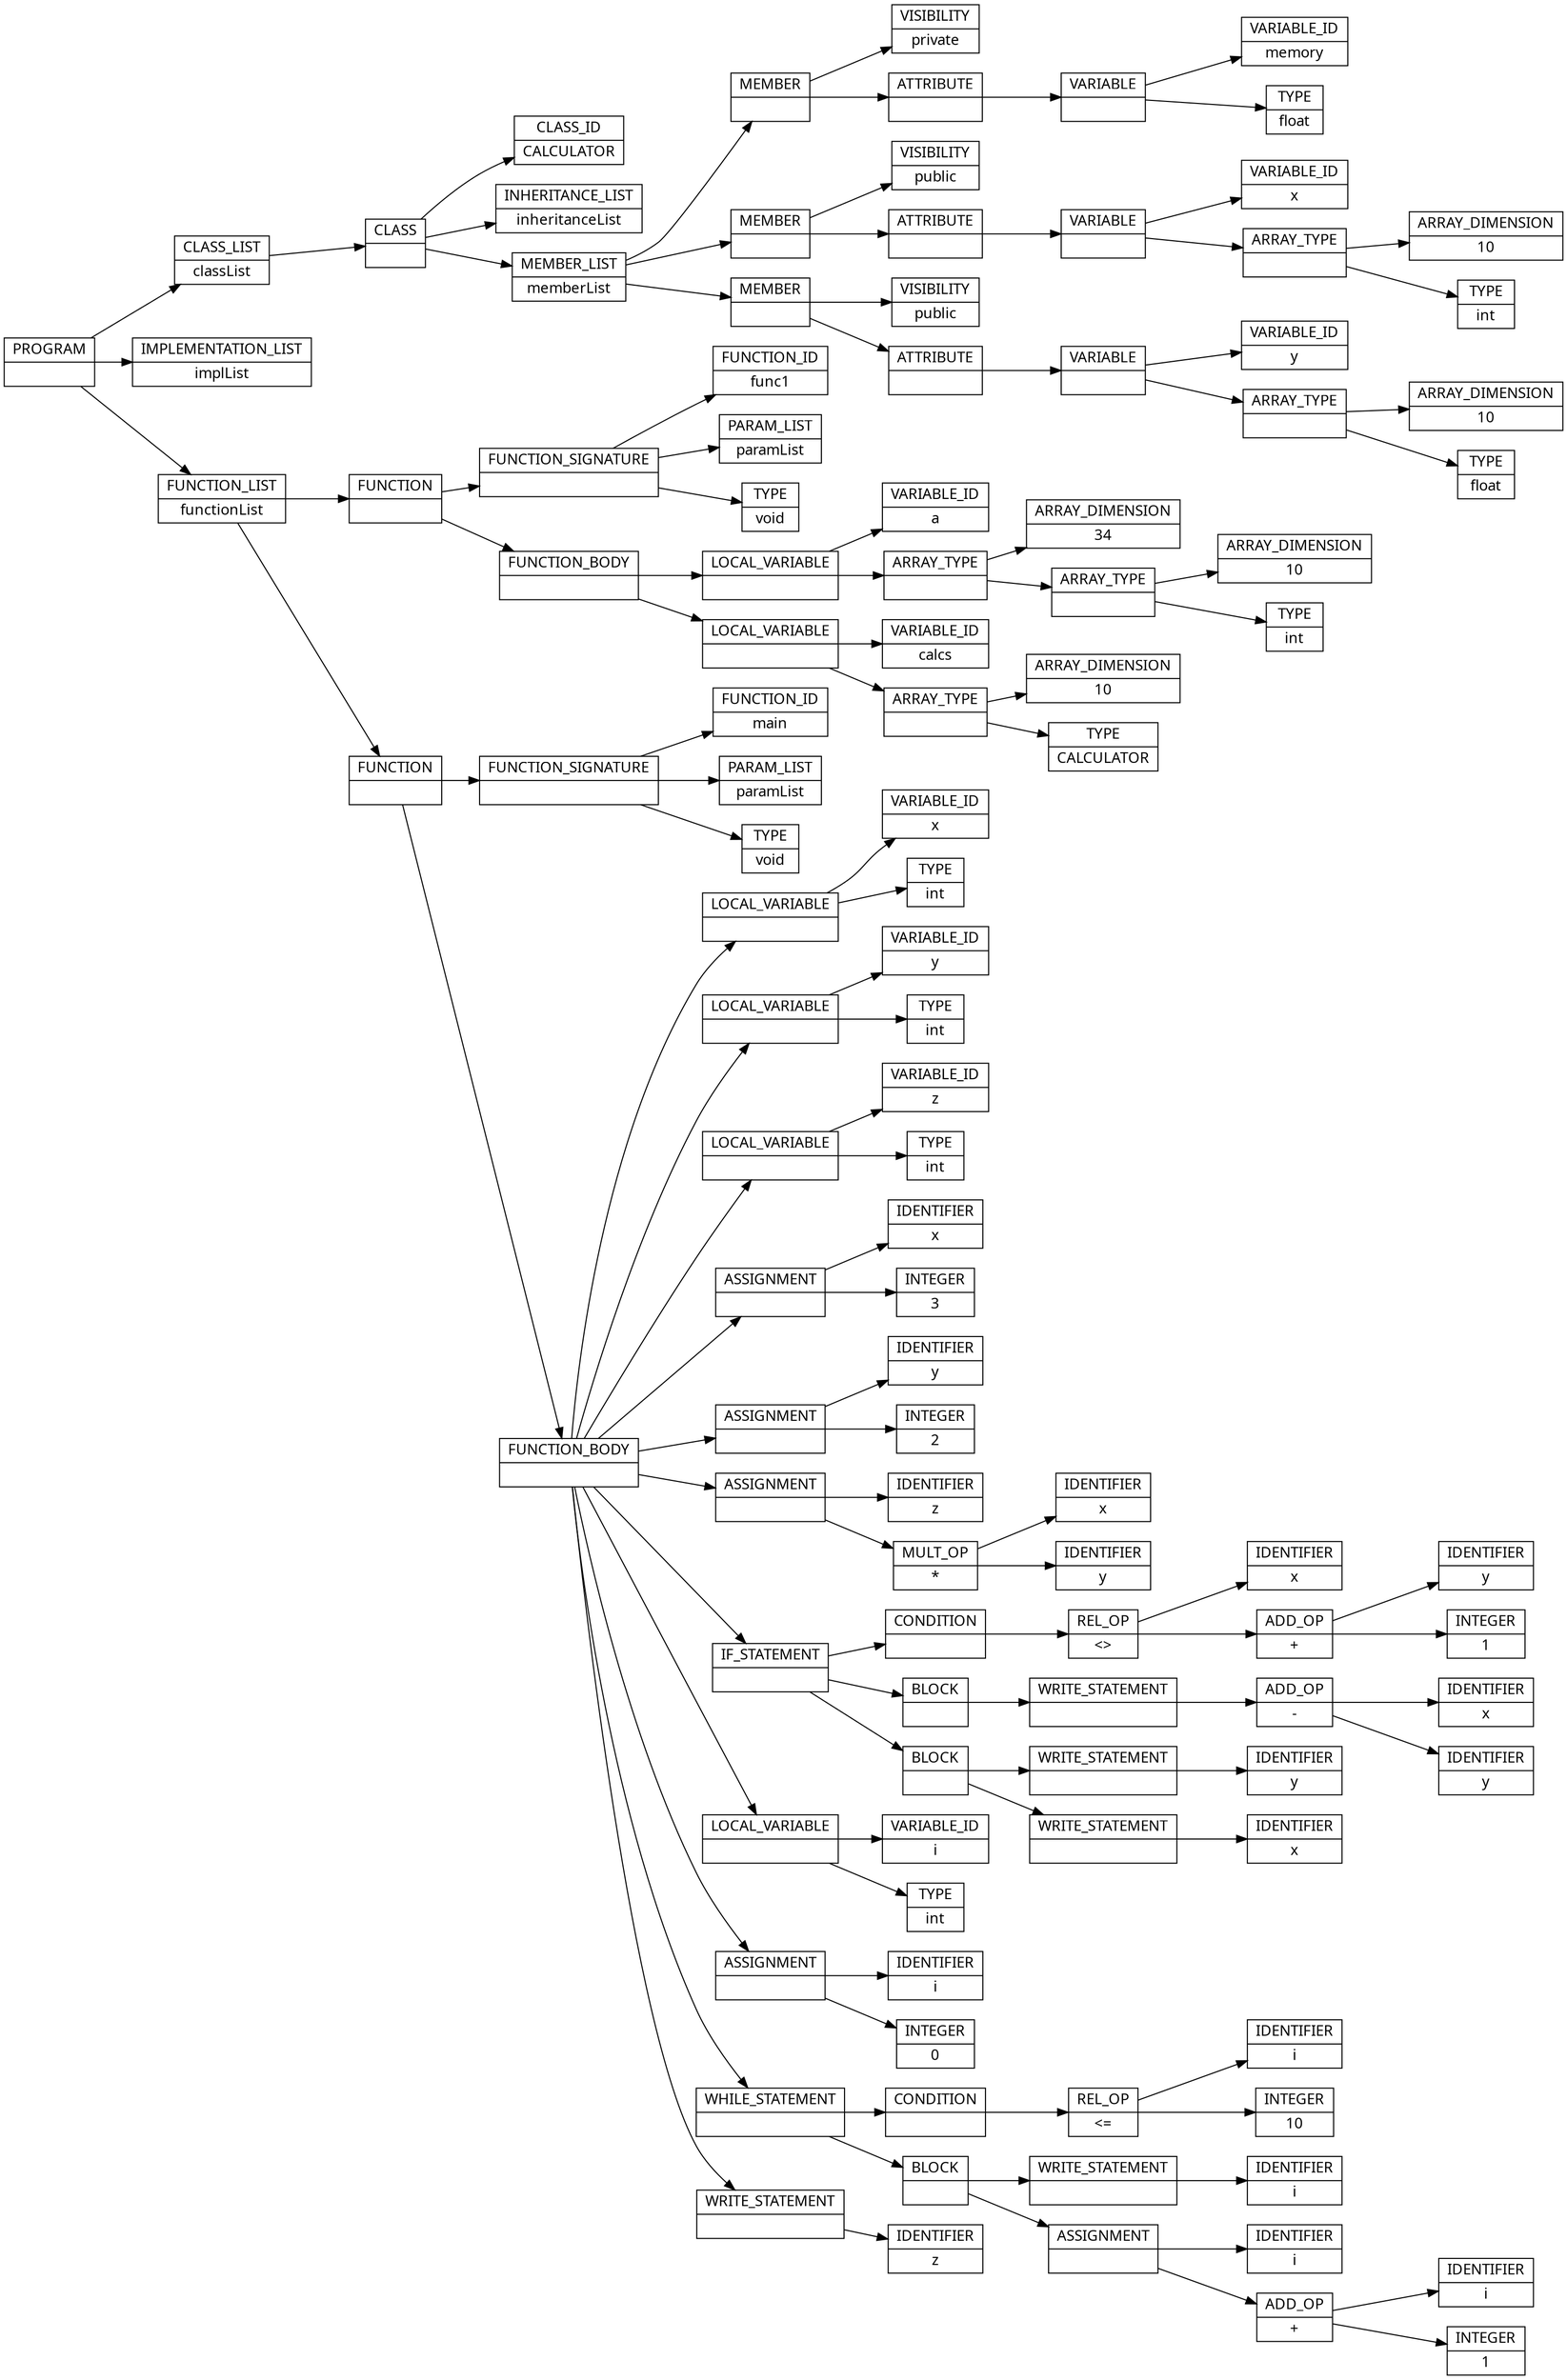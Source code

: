 digraph AST {
  node [shape=record];
    node [fontname=Sans];charset="UTF-8" splines=true splines=spline rankdir =LR
  node3 [label="PROGRAM |  "];
  node0 [label="CLASS_LIST | classList "];
  node29 [label="CLASS |  "];
  node4 [label="CLASS_ID | CALCULATOR "];
  node5 [label="INHERITANCE_LIST | inheritanceList "];
  node6 [label="MEMBER_LIST | memberList "];
  node12 [label="MEMBER |  "];
  node7 [label="VISIBILITY | private "];
  node11 [label="ATTRIBUTE |  "];
  node10 [label="VARIABLE |  "];
  node8 [label="VARIABLE_ID | memory "];
  node9 [label="TYPE | float "];
  node20 [label="MEMBER |  "];
  node13 [label="VISIBILITY | public "];
  node19 [label="ATTRIBUTE |  "];
  node18 [label="VARIABLE |  "];
  node14 [label="VARIABLE_ID | x "];
  node17 [label="ARRAY_TYPE |  "];
  node16 [label="ARRAY_DIMENSION | 10 "];
  node15 [label="TYPE | int "];
  node28 [label="MEMBER |  "];
  node21 [label="VISIBILITY | public "];
  node27 [label="ATTRIBUTE |  "];
  node26 [label="VARIABLE |  "];
  node22 [label="VARIABLE_ID | y "];
  node25 [label="ARRAY_TYPE |  "];
  node24 [label="ARRAY_DIMENSION | 10 "];
  node23 [label="TYPE | float "];
  node1 [label="IMPLEMENTATION_LIST | implList "];
  node2 [label="FUNCTION_LIST | functionList "];
  node47 [label="FUNCTION |  "];
  node33 [label="FUNCTION_SIGNATURE |  "];
  node30 [label="FUNCTION_ID | func1 "];
  node31 [label="PARAM_LIST | paramList "];
  node32 [label="TYPE | void "];
  node34 [label="FUNCTION_BODY |  "];
  node41 [label="LOCAL_VARIABLE |  "];
  node35 [label="VARIABLE_ID | a "];
  node40 [label="ARRAY_TYPE |  "];
  node39 [label="ARRAY_DIMENSION | 34 "];
  node38 [label="ARRAY_TYPE |  "];
  node37 [label="ARRAY_DIMENSION | 10 "];
  node36 [label="TYPE | int "];
  node46 [label="LOCAL_VARIABLE |  "];
  node42 [label="VARIABLE_ID | calcs "];
  node45 [label="ARRAY_TYPE |  "];
  node44 [label="ARRAY_DIMENSION | 10 "];
  node43 [label="TYPE | CALCULATOR "];
  node116 [label="FUNCTION |  "];
  node51 [label="FUNCTION_SIGNATURE |  "];
  node48 [label="FUNCTION_ID | main "];
  node49 [label="PARAM_LIST | paramList "];
  node50 [label="TYPE | void "];
  node52 [label="FUNCTION_BODY |  "];
  node55 [label="LOCAL_VARIABLE |  "];
  node53 [label="VARIABLE_ID | x "];
  node54 [label="TYPE | int "];
  node58 [label="LOCAL_VARIABLE |  "];
  node56 [label="VARIABLE_ID | y "];
  node57 [label="TYPE | int "];
  node61 [label="LOCAL_VARIABLE |  "];
  node59 [label="VARIABLE_ID | z "];
  node60 [label="TYPE | int "];
  node65 [label="ASSIGNMENT |  "];
  node62 [label="IDENTIFIER | x "];
  node64 [label="INTEGER | 3 "];
  node69 [label="ASSIGNMENT |  "];
  node66 [label="IDENTIFIER | y "];
  node68 [label="INTEGER | 2 "];
  node75 [label="ASSIGNMENT |  "];
  node70 [label="IDENTIFIER | z "];
  node73 [label="MULT_OP | * "];
  node72 [label="IDENTIFIER | x "];
  node74 [label="IDENTIFIER | y "];
  node92 [label="IF_STATEMENT |  "];
  node81 [label="CONDITION |  "];
  node77 [label="REL_OP | \<\> "];
  node76 [label="IDENTIFIER | x "];
  node79 [label="ADD_OP | + "];
  node78 [label="IDENTIFIER | y "];
  node80 [label="INTEGER | 1 "];
  node82 [label="BLOCK |  "];
  node86 [label="WRITE_STATEMENT |  "];
  node84 [label="ADD_OP | - "];
  node83 [label="IDENTIFIER | x "];
  node85 [label="IDENTIFIER | y "];
  node87 [label="BLOCK |  "];
  node89 [label="WRITE_STATEMENT |  "];
  node88 [label="IDENTIFIER | y "];
  node91 [label="WRITE_STATEMENT |  "];
  node90 [label="IDENTIFIER | x "];
  node95 [label="LOCAL_VARIABLE |  "];
  node93 [label="VARIABLE_ID | i "];
  node94 [label="TYPE | int "];
  node99 [label="ASSIGNMENT |  "];
  node96 [label="IDENTIFIER | i "];
  node98 [label="INTEGER | 0 "];
  node113 [label="WHILE_STATEMENT |  "];
  node103 [label="CONDITION |  "];
  node101 [label="REL_OP | \<= "];
  node100 [label="IDENTIFIER | i "];
  node102 [label="INTEGER | 10 "];
  node104 [label="BLOCK |  "];
  node106 [label="WRITE_STATEMENT |  "];
  node105 [label="IDENTIFIER | i "];
  node112 [label="ASSIGNMENT |  "];
  node107 [label="IDENTIFIER | i "];
  node110 [label="ADD_OP | + "];
  node109 [label="IDENTIFIER | i "];
  node111 [label="INTEGER | 1 "];
  node115 [label="WRITE_STATEMENT |  "];
  node114 [label="IDENTIFIER | z "];
  node3 -> node0;
  node0 -> node29;
  node29 -> node4;
  node29 -> node5;
  node29 -> node6;
  node6 -> node12;
  node12 -> node7;
  node12 -> node11;
  node11 -> node10;
  node10 -> node8;
  node10 -> node9;
  node6 -> node20;
  node20 -> node13;
  node20 -> node19;
  node19 -> node18;
  node18 -> node14;
  node18 -> node17;
  node17 -> node16;
  node17 -> node15;
  node6 -> node28;
  node28 -> node21;
  node28 -> node27;
  node27 -> node26;
  node26 -> node22;
  node26 -> node25;
  node25 -> node24;
  node25 -> node23;
  node3 -> node1;
  node3 -> node2;
  node2 -> node47;
  node47 -> node33;
  node33 -> node30;
  node33 -> node31;
  node33 -> node32;
  node47 -> node34;
  node34 -> node41;
  node41 -> node35;
  node41 -> node40;
  node40 -> node39;
  node40 -> node38;
  node38 -> node37;
  node38 -> node36;
  node34 -> node46;
  node46 -> node42;
  node46 -> node45;
  node45 -> node44;
  node45 -> node43;
  node2 -> node116;
  node116 -> node51;
  node51 -> node48;
  node51 -> node49;
  node51 -> node50;
  node116 -> node52;
  node52 -> node55;
  node55 -> node53;
  node55 -> node54;
  node52 -> node58;
  node58 -> node56;
  node58 -> node57;
  node52 -> node61;
  node61 -> node59;
  node61 -> node60;
  node52 -> node65;
  node65 -> node62;
  node65 -> node64;
  node52 -> node69;
  node69 -> node66;
  node69 -> node68;
  node52 -> node75;
  node75 -> node70;
  node75 -> node73;
  node73 -> node72;
  node73 -> node74;
  node52 -> node92;
  node92 -> node81;
  node81 -> node77;
  node77 -> node76;
  node77 -> node79;
  node79 -> node78;
  node79 -> node80;
  node92 -> node82;
  node82 -> node86;
  node86 -> node84;
  node84 -> node83;
  node84 -> node85;
  node92 -> node87;
  node87 -> node89;
  node89 -> node88;
  node87 -> node91;
  node91 -> node90;
  node52 -> node95;
  node95 -> node93;
  node95 -> node94;
  node52 -> node99;
  node99 -> node96;
  node99 -> node98;
  node52 -> node113;
  node113 -> node103;
  node103 -> node101;
  node101 -> node100;
  node101 -> node102;
  node113 -> node104;
  node104 -> node106;
  node106 -> node105;
  node104 -> node112;
  node112 -> node107;
  node112 -> node110;
  node110 -> node109;
  node110 -> node111;
  node52 -> node115;
  node115 -> node114;
}
